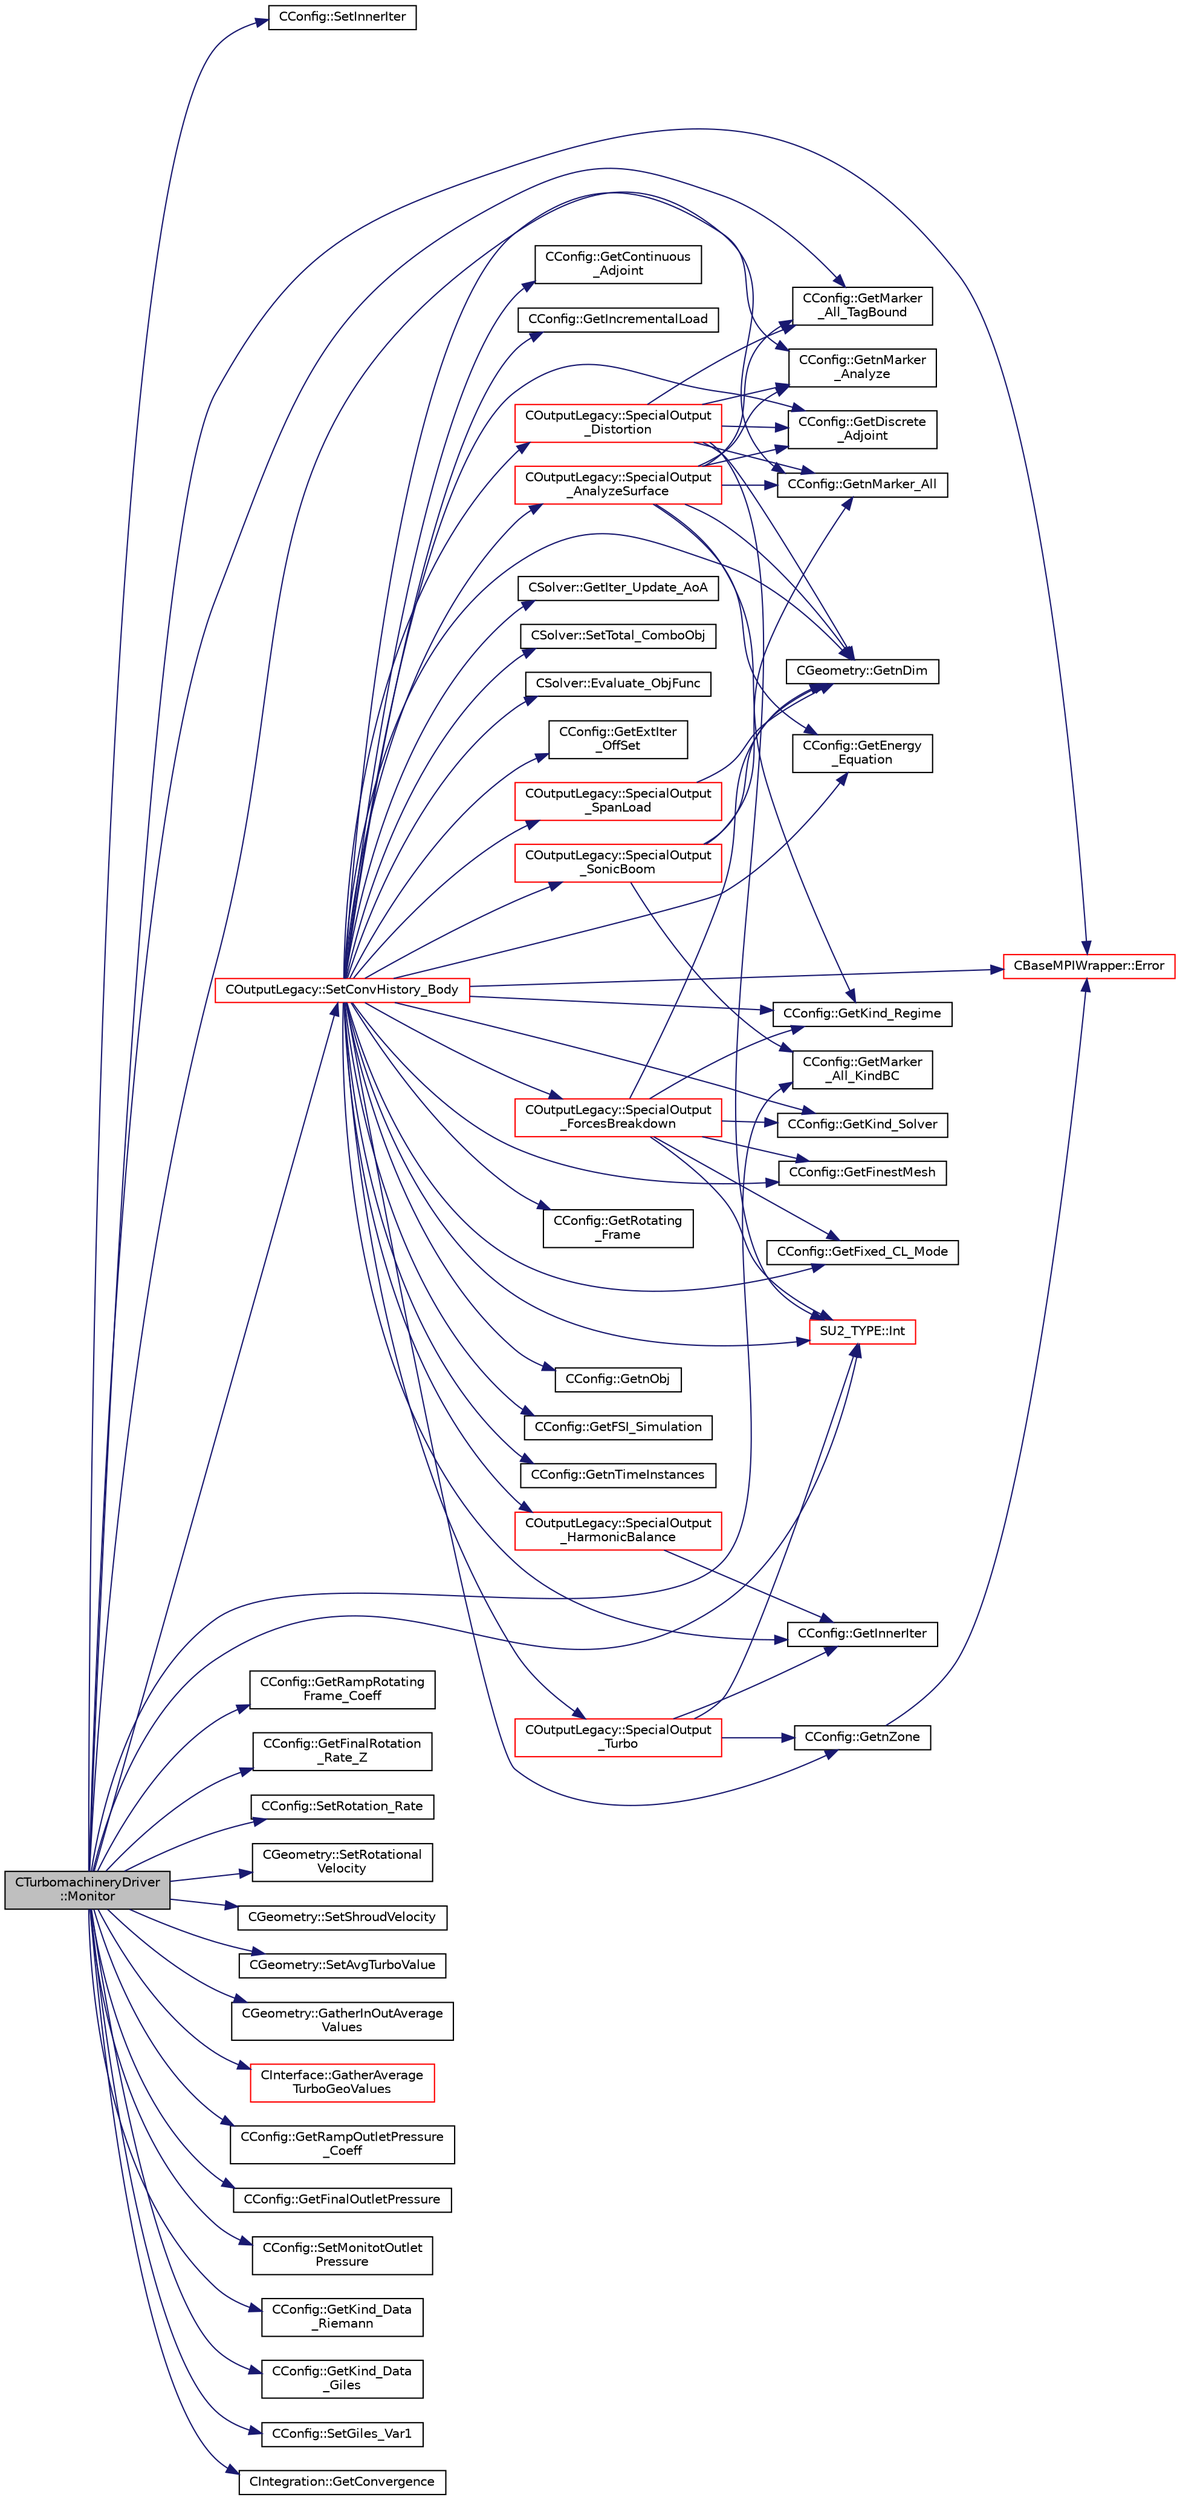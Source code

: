 digraph "CTurbomachineryDriver::Monitor"
{
  edge [fontname="Helvetica",fontsize="10",labelfontname="Helvetica",labelfontsize="10"];
  node [fontname="Helvetica",fontsize="10",shape=record];
  rankdir="LR";
  Node49 [label="CTurbomachineryDriver\l::Monitor",height=0.2,width=0.4,color="black", fillcolor="grey75", style="filled", fontcolor="black"];
  Node49 -> Node50 [color="midnightblue",fontsize="10",style="solid",fontname="Helvetica"];
  Node50 [label="CConfig::SetInnerIter",height=0.2,width=0.4,color="black", fillcolor="white", style="filled",URL="$class_c_config.html#af57608dd44a9211af952763a67cbb2dc",tooltip="Set the current FSI iteration number. "];
  Node49 -> Node51 [color="midnightblue",fontsize="10",style="solid",fontname="Helvetica"];
  Node51 [label="COutputLegacy::SetConvHistory_Body",height=0.2,width=0.4,color="red", fillcolor="white", style="filled",URL="$class_c_output_legacy.html#a217cc0d778a3828499189a9debee47c6",tooltip="Write the history file and the convergence on the screen for serial computations. ..."];
  Node51 -> Node52 [color="midnightblue",fontsize="10",style="solid",fontname="Helvetica"];
  Node52 [label="CConfig::GetnMarker\l_Analyze",height=0.2,width=0.4,color="black", fillcolor="white", style="filled",URL="$class_c_config.html#a1700278aa339f15f919f7a6866f2f399",tooltip="Get the total number of moving markers. "];
  Node51 -> Node53 [color="midnightblue",fontsize="10",style="solid",fontname="Helvetica"];
  Node53 [label="CConfig::GetnObj",height=0.2,width=0.4,color="black", fillcolor="white", style="filled",URL="$class_c_config.html#ab5f5e64d5919ca8e665c421c9477bb0d",tooltip="Get the total number of objectives in kind_objective list. "];
  Node51 -> Node54 [color="midnightblue",fontsize="10",style="solid",fontname="Helvetica"];
  Node54 [label="CConfig::GetFSI_Simulation",height=0.2,width=0.4,color="black", fillcolor="white", style="filled",URL="$class_c_config.html#a9776c63953c047138e0f81d5b51cd895",tooltip="Check if the simulation we are running is a FSI simulation. "];
  Node51 -> Node55 [color="midnightblue",fontsize="10",style="solid",fontname="Helvetica"];
  Node55 [label="CConfig::GetKind_Solver",height=0.2,width=0.4,color="black", fillcolor="white", style="filled",URL="$class_c_config.html#a0e2628fc803f14ec6179427ee02e8655",tooltip="Governing equations of the flow (it can be different from the run time equation). ..."];
  Node51 -> Node56 [color="midnightblue",fontsize="10",style="solid",fontname="Helvetica"];
  Node56 [label="CConfig::GetInnerIter",height=0.2,width=0.4,color="black", fillcolor="white", style="filled",URL="$class_c_config.html#afb04e3794a1a3cef3c5897f31f2efd2d",tooltip="Get the current FSI iteration number. "];
  Node51 -> Node57 [color="midnightblue",fontsize="10",style="solid",fontname="Helvetica"];
  Node57 [label="CConfig::GetFinestMesh",height=0.2,width=0.4,color="black", fillcolor="white", style="filled",URL="$class_c_config.html#af34d9f3a4cd6ac06a8f2862efad97a27",tooltip="Get the index of the finest grid. "];
  Node51 -> Node58 [color="midnightblue",fontsize="10",style="solid",fontname="Helvetica"];
  Node58 [label="CConfig::GetnZone",height=0.2,width=0.4,color="black", fillcolor="white", style="filled",URL="$class_c_config.html#a33f1af516d14a4d3815b577c37398773",tooltip="Gets the number of zones in the mesh file. "];
  Node58 -> Node59 [color="midnightblue",fontsize="10",style="solid",fontname="Helvetica"];
  Node59 [label="CBaseMPIWrapper::Error",height=0.2,width=0.4,color="red", fillcolor="white", style="filled",URL="$class_c_base_m_p_i_wrapper.html#a04457c47629bda56704e6a8804833eeb"];
  Node51 -> Node61 [color="midnightblue",fontsize="10",style="solid",fontname="Helvetica"];
  Node61 [label="CConfig::GetnTimeInstances",height=0.2,width=0.4,color="black", fillcolor="white", style="filled",URL="$class_c_config.html#a2e52fd45c8b5179c9cb3ce5fff935f11",tooltip="Retrieves the number of periodic time instances for Harmonic Balance. "];
  Node51 -> Node62 [color="midnightblue",fontsize="10",style="solid",fontname="Helvetica"];
  Node62 [label="CConfig::GetContinuous\l_Adjoint",height=0.2,width=0.4,color="black", fillcolor="white", style="filled",URL="$class_c_config.html#a2917fd8eeb6a8bf275a3fc351aac2a5e",tooltip="Determines if problem is adjoint. "];
  Node51 -> Node63 [color="midnightblue",fontsize="10",style="solid",fontname="Helvetica"];
  Node63 [label="CConfig::GetDiscrete\l_Adjoint",height=0.2,width=0.4,color="black", fillcolor="white", style="filled",URL="$class_c_config.html#abe9f117dab934d76e518a9e8e40b142a",tooltip="Get the indicator whether we are solving an discrete adjoint problem. "];
  Node51 -> Node64 [color="midnightblue",fontsize="10",style="solid",fontname="Helvetica"];
  Node64 [label="CConfig::GetEnergy\l_Equation",height=0.2,width=0.4,color="black", fillcolor="white", style="filled",URL="$class_c_config.html#abb2ba1ecf8988532ce9cecb88c206d28",tooltip="Flag for whether to solve the energy equation for incompressible flows. "];
  Node51 -> Node65 [color="midnightblue",fontsize="10",style="solid",fontname="Helvetica"];
  Node65 [label="CConfig::GetIncrementalLoad",height=0.2,width=0.4,color="black", fillcolor="white", style="filled",URL="$class_c_config.html#a4e4e8521bf3fdb0037a7a61186ca706d",tooltip="Check if we want to apply an incremental load to the nonlinear structural simulation. "];
  Node51 -> Node66 [color="midnightblue",fontsize="10",style="solid",fontname="Helvetica"];
  Node66 [label="CConfig::GetFixed_CL_Mode",height=0.2,width=0.4,color="black", fillcolor="white", style="filled",URL="$class_c_config.html#abd97282665d4d8885078aac10735e708",tooltip="Get information about whether to use fixed CL mode. "];
  Node51 -> Node67 [color="midnightblue",fontsize="10",style="solid",fontname="Helvetica"];
  Node67 [label="CConfig::GetKind_Regime",height=0.2,width=0.4,color="black", fillcolor="white", style="filled",URL="$class_c_config.html#a66ca7e620390a81cd49cd0a00716128e",tooltip="Governing equations of the flow (it can be different from the run time equation). ..."];
  Node51 -> Node68 [color="midnightblue",fontsize="10",style="solid",fontname="Helvetica"];
  Node68 [label="CSolver::GetIter_Update_AoA",height=0.2,width=0.4,color="black", fillcolor="white", style="filled",URL="$class_c_solver.html#a1052677ebfd6069dd85e7493fdf750a1",tooltip="A virtual member. "];
  Node51 -> Node69 [color="midnightblue",fontsize="10",style="solid",fontname="Helvetica"];
  Node69 [label="COutputLegacy::SpecialOutput\l_AnalyzeSurface",height=0.2,width=0.4,color="red", fillcolor="white", style="filled",URL="$class_c_output_legacy.html#ae5bab3f07ff9b9d1434626add0d4d332",tooltip="Writes one dimensional output. "];
  Node69 -> Node72 [color="midnightblue",fontsize="10",style="solid",fontname="Helvetica"];
  Node72 [label="CConfig::GetnMarker_All",height=0.2,width=0.4,color="black", fillcolor="white", style="filled",URL="$class_c_config.html#a300c4884edfc0c2acf395036439004f4",tooltip="Get the total number of boundary markers including send/receive domains. "];
  Node69 -> Node73 [color="midnightblue",fontsize="10",style="solid",fontname="Helvetica"];
  Node73 [label="CGeometry::GetnDim",height=0.2,width=0.4,color="black", fillcolor="white", style="filled",URL="$class_c_geometry.html#a2af01006c0c4f74ba089582f1a3587fe",tooltip="Get number of coordinates. "];
  Node69 -> Node67 [color="midnightblue",fontsize="10",style="solid",fontname="Helvetica"];
  Node69 -> Node64 [color="midnightblue",fontsize="10",style="solid",fontname="Helvetica"];
  Node69 -> Node52 [color="midnightblue",fontsize="10",style="solid",fontname="Helvetica"];
  Node69 -> Node94 [color="midnightblue",fontsize="10",style="solid",fontname="Helvetica"];
  Node94 [label="CConfig::GetMarker\l_All_TagBound",height=0.2,width=0.4,color="black", fillcolor="white", style="filled",URL="$class_c_config.html#a967e969a3beb24bb6e57d7036af003be",tooltip="Get the index of the surface defined in the geometry file. "];
  Node69 -> Node63 [color="midnightblue",fontsize="10",style="solid",fontname="Helvetica"];
  Node51 -> Node130 [color="midnightblue",fontsize="10",style="solid",fontname="Helvetica"];
  Node130 [label="COutputLegacy::SpecialOutput\l_Distortion",height=0.2,width=0.4,color="red", fillcolor="white", style="filled",URL="$class_c_output_legacy.html#ae4824d60ecd7d71e592f259e8824e0ae",tooltip="Create and write the file with the flow coefficient on the surface. "];
  Node130 -> Node73 [color="midnightblue",fontsize="10",style="solid",fontname="Helvetica"];
  Node130 -> Node63 [color="midnightblue",fontsize="10",style="solid",fontname="Helvetica"];
  Node130 -> Node52 [color="midnightblue",fontsize="10",style="solid",fontname="Helvetica"];
  Node130 -> Node72 [color="midnightblue",fontsize="10",style="solid",fontname="Helvetica"];
  Node130 -> Node94 [color="midnightblue",fontsize="10",style="solid",fontname="Helvetica"];
  Node130 -> Node139 [color="midnightblue",fontsize="10",style="solid",fontname="Helvetica"];
  Node139 [label="SU2_TYPE::Int",height=0.2,width=0.4,color="red", fillcolor="white", style="filled",URL="$namespace_s_u2___t_y_p_e.html#a6b48817766d8a6486caa2807a52f6bae",tooltip="Casts the primitive value to int (uses GetValue, already implemented for each type). "];
  Node51 -> Node159 [color="midnightblue",fontsize="10",style="solid",fontname="Helvetica"];
  Node159 [label="COutputLegacy::SpecialOutput\l_SonicBoom",height=0.2,width=0.4,color="red", fillcolor="white", style="filled",URL="$class_c_output_legacy.html#a7715a86b070f2dcadd358250e470dac2",tooltip="Writes equivalent area. "];
  Node159 -> Node73 [color="midnightblue",fontsize="10",style="solid",fontname="Helvetica"];
  Node159 -> Node72 [color="midnightblue",fontsize="10",style="solid",fontname="Helvetica"];
  Node159 -> Node162 [color="midnightblue",fontsize="10",style="solid",fontname="Helvetica"];
  Node162 [label="CConfig::GetMarker\l_All_KindBC",height=0.2,width=0.4,color="black", fillcolor="white", style="filled",URL="$class_c_config.html#a57d43acc1457d2d27095ce006218862e",tooltip="Get the kind of boundary for each marker. "];
  Node51 -> Node168 [color="midnightblue",fontsize="10",style="solid",fontname="Helvetica"];
  Node168 [label="COutputLegacy::SpecialOutput\l_SpanLoad",height=0.2,width=0.4,color="red", fillcolor="white", style="filled",URL="$class_c_output_legacy.html#a8772390855e98cb1b90e6b835d2532de",tooltip="Writes forces at different sections. "];
  Node168 -> Node73 [color="midnightblue",fontsize="10",style="solid",fontname="Helvetica"];
  Node51 -> Node192 [color="midnightblue",fontsize="10",style="solid",fontname="Helvetica"];
  Node192 [label="COutputLegacy::SpecialOutput\l_HarmonicBalance",height=0.2,width=0.4,color="red", fillcolor="white", style="filled",URL="$class_c_output_legacy.html#a5e9f263fb67265e07a007ffbe74015b4",tooltip="Write the output file for harmonic balance for each time-instance. "];
  Node192 -> Node56 [color="midnightblue",fontsize="10",style="solid",fontname="Helvetica"];
  Node51 -> Node197 [color="midnightblue",fontsize="10",style="solid",fontname="Helvetica"];
  Node197 [label="COutputLegacy::SpecialOutput\l_Turbo",height=0.2,width=0.4,color="red", fillcolor="white", style="filled",URL="$class_c_output_legacy.html#a6f0c7a1f6ae324473c2b095025c9d51d",tooltip="Write the output file for spanwise turboperformance. "];
  Node197 -> Node58 [color="midnightblue",fontsize="10",style="solid",fontname="Helvetica"];
  Node197 -> Node56 [color="midnightblue",fontsize="10",style="solid",fontname="Helvetica"];
  Node197 -> Node139 [color="midnightblue",fontsize="10",style="solid",fontname="Helvetica"];
  Node51 -> Node201 [color="midnightblue",fontsize="10",style="solid",fontname="Helvetica"];
  Node201 [label="COutputLegacy::SpecialOutput\l_ForcesBreakdown",height=0.2,width=0.4,color="red", fillcolor="white", style="filled",URL="$class_c_output_legacy.html#ab1ca98c0c4b16e9b75f06744e10d47c8",tooltip="Write the history file and the convergence on the screen for serial computations. ..."];
  Node201 -> Node67 [color="midnightblue",fontsize="10",style="solid",fontname="Helvetica"];
  Node201 -> Node55 [color="midnightblue",fontsize="10",style="solid",fontname="Helvetica"];
  Node201 -> Node66 [color="midnightblue",fontsize="10",style="solid",fontname="Helvetica"];
  Node201 -> Node57 [color="midnightblue",fontsize="10",style="solid",fontname="Helvetica"];
  Node201 -> Node73 [color="midnightblue",fontsize="10",style="solid",fontname="Helvetica"];
  Node201 -> Node139 [color="midnightblue",fontsize="10",style="solid",fontname="Helvetica"];
  Node51 -> Node288 [color="midnightblue",fontsize="10",style="solid",fontname="Helvetica"];
  Node288 [label="CSolver::SetTotal_ComboObj",height=0.2,width=0.4,color="black", fillcolor="white", style="filled",URL="$class_c_solver.html#aa24fe4180f508f22fd2bc07e182da3a1",tooltip="Set the total \"combo\" objective (weighted sum of other values). "];
  Node51 -> Node289 [color="midnightblue",fontsize="10",style="solid",fontname="Helvetica"];
  Node289 [label="CSolver::Evaluate_ObjFunc",height=0.2,width=0.4,color="black", fillcolor="white", style="filled",URL="$class_c_solver.html#a7b0af3d092975fccf357c9cc5867c01a",tooltip="Compute weighted-sum \"combo\" objective output. "];
  Node51 -> Node290 [color="midnightblue",fontsize="10",style="solid",fontname="Helvetica"];
  Node290 [label="CConfig::GetExtIter\l_OffSet",height=0.2,width=0.4,color="black", fillcolor="white", style="filled",URL="$class_c_config.html#a320a7ffed86f982bfe61eb2276ff359e",tooltip="Get the current internal iteration number. "];
  Node51 -> Node73 [color="midnightblue",fontsize="10",style="solid",fontname="Helvetica"];
  Node51 -> Node291 [color="midnightblue",fontsize="10",style="solid",fontname="Helvetica"];
  Node291 [label="CConfig::GetRotating\l_Frame",height=0.2,width=0.4,color="black", fillcolor="white", style="filled",URL="$class_c_config.html#a5ac97db2be7bae9007d01557f80418bc",tooltip="Get information about the rotational frame. "];
  Node51 -> Node59 [color="midnightblue",fontsize="10",style="solid",fontname="Helvetica"];
  Node51 -> Node139 [color="midnightblue",fontsize="10",style="solid",fontname="Helvetica"];
  Node49 -> Node139 [color="midnightblue",fontsize="10",style="solid",fontname="Helvetica"];
  Node49 -> Node353 [color="midnightblue",fontsize="10",style="solid",fontname="Helvetica"];
  Node353 [label="CConfig::GetRampRotating\lFrame_Coeff",height=0.2,width=0.4,color="black", fillcolor="white", style="filled",URL="$class_c_config.html#a8f5c4040dbb01da507418b0cfcc5a0cb",tooltip="Get coeff for Rotating Frame Ramp. "];
  Node49 -> Node354 [color="midnightblue",fontsize="10",style="solid",fontname="Helvetica"];
  Node354 [label="CConfig::GetFinalRotation\l_Rate_Z",height=0.2,width=0.4,color="black", fillcolor="white", style="filled",URL="$class_c_config.html#a86c99fb44a1bd482cfae71180f78c48a",tooltip="Get the angular velocity of the mesh about the z-axis. "];
  Node49 -> Node355 [color="midnightblue",fontsize="10",style="solid",fontname="Helvetica"];
  Node355 [label="CConfig::SetRotation_Rate",height=0.2,width=0.4,color="black", fillcolor="white", style="filled",URL="$class_c_config.html#acacb1ed878968b19b7aaf456d0544834",tooltip="Get the rotation rate of the mesh. "];
  Node49 -> Node356 [color="midnightblue",fontsize="10",style="solid",fontname="Helvetica"];
  Node356 [label="CGeometry::SetRotational\lVelocity",height=0.2,width=0.4,color="black", fillcolor="white", style="filled",URL="$class_c_geometry.html#ad22092b25c8046725723af61e30cc2a1",tooltip="A virtual member. "];
  Node49 -> Node357 [color="midnightblue",fontsize="10",style="solid",fontname="Helvetica"];
  Node357 [label="CGeometry::SetShroudVelocity",height=0.2,width=0.4,color="black", fillcolor="white", style="filled",URL="$class_c_geometry.html#a925f007cb5546bdf038d8378b936df3e",tooltip="A virtual member. "];
  Node49 -> Node358 [color="midnightblue",fontsize="10",style="solid",fontname="Helvetica"];
  Node358 [label="CGeometry::SetAvgTurboValue",height=0.2,width=0.4,color="black", fillcolor="white", style="filled",URL="$class_c_geometry.html#a47690de1857babf937b2aa3a1a4638a7",tooltip="A virtual member. "];
  Node49 -> Node359 [color="midnightblue",fontsize="10",style="solid",fontname="Helvetica"];
  Node359 [label="CGeometry::GatherInOutAverage\lValues",height=0.2,width=0.4,color="black", fillcolor="white", style="filled",URL="$class_c_geometry.html#a7bf7f49e95c30e2f1eecbf5086bac369",tooltip="A virtual member. "];
  Node49 -> Node360 [color="midnightblue",fontsize="10",style="solid",fontname="Helvetica"];
  Node360 [label="CInterface::GatherAverage\lTurboGeoValues",height=0.2,width=0.4,color="red", fillcolor="white", style="filled",URL="$class_c_interface.html#ae5cb5e00470a12b9e3b454edb9b90c8e",tooltip="Exchange Average geometrical value beteween zones . "];
  Node49 -> Node362 [color="midnightblue",fontsize="10",style="solid",fontname="Helvetica"];
  Node362 [label="CConfig::GetRampOutletPressure\l_Coeff",height=0.2,width=0.4,color="black", fillcolor="white", style="filled",URL="$class_c_config.html#a16badc0d5576ad2635c08745424f41e9",tooltip="Get coeff for Outlet Pressure Ramp. "];
  Node49 -> Node363 [color="midnightblue",fontsize="10",style="solid",fontname="Helvetica"];
  Node363 [label="CConfig::GetFinalOutletPressure",height=0.2,width=0.4,color="black", fillcolor="white", style="filled",URL="$class_c_config.html#a9d4536114857e7e5793c7e55d1ae9670",tooltip="Get final Outlet Pressure value for the ramp. "];
  Node49 -> Node364 [color="midnightblue",fontsize="10",style="solid",fontname="Helvetica"];
  Node364 [label="CConfig::SetMonitotOutlet\lPressure",height=0.2,width=0.4,color="black", fillcolor="white", style="filled",URL="$class_c_config.html#a314620215fd63a15437f7a5bd5f151d1",tooltip="Set Monitor Outlet Pressure value for the ramp. "];
  Node49 -> Node72 [color="midnightblue",fontsize="10",style="solid",fontname="Helvetica"];
  Node49 -> Node162 [color="midnightblue",fontsize="10",style="solid",fontname="Helvetica"];
  Node49 -> Node94 [color="midnightblue",fontsize="10",style="solid",fontname="Helvetica"];
  Node49 -> Node365 [color="midnightblue",fontsize="10",style="solid",fontname="Helvetica"];
  Node365 [label="CConfig::GetKind_Data\l_Riemann",height=0.2,width=0.4,color="black", fillcolor="white", style="filled",URL="$class_c_config.html#a2da60a55b89307f3a0cc98aad0d84581",tooltip="Get Kind Data of Riemann boundary. "];
  Node49 -> Node59 [color="midnightblue",fontsize="10",style="solid",fontname="Helvetica"];
  Node49 -> Node366 [color="midnightblue",fontsize="10",style="solid",fontname="Helvetica"];
  Node366 [label="CConfig::GetKind_Data\l_Giles",height=0.2,width=0.4,color="black", fillcolor="white", style="filled",URL="$class_c_config.html#a296131f9cecd77dc13d88f88ef645732",tooltip="Get Kind Data for the Giles BC. "];
  Node49 -> Node367 [color="midnightblue",fontsize="10",style="solid",fontname="Helvetica"];
  Node367 [label="CConfig::SetGiles_Var1",height=0.2,width=0.4,color="black", fillcolor="white", style="filled",URL="$class_c_config.html#a28e17eda8b6a46515c5638ea0b203a03",tooltip="Set the var 1 for Giles BC. "];
  Node49 -> Node368 [color="midnightblue",fontsize="10",style="solid",fontname="Helvetica"];
  Node368 [label="CIntegration::GetConvergence",height=0.2,width=0.4,color="black", fillcolor="white", style="filled",URL="$class_c_integration.html#ae52cb62760a59330930e2ec34ebf349b",tooltip="Get the indicator of the convergence for the direct, adjoint and linearized problem. "];
}
